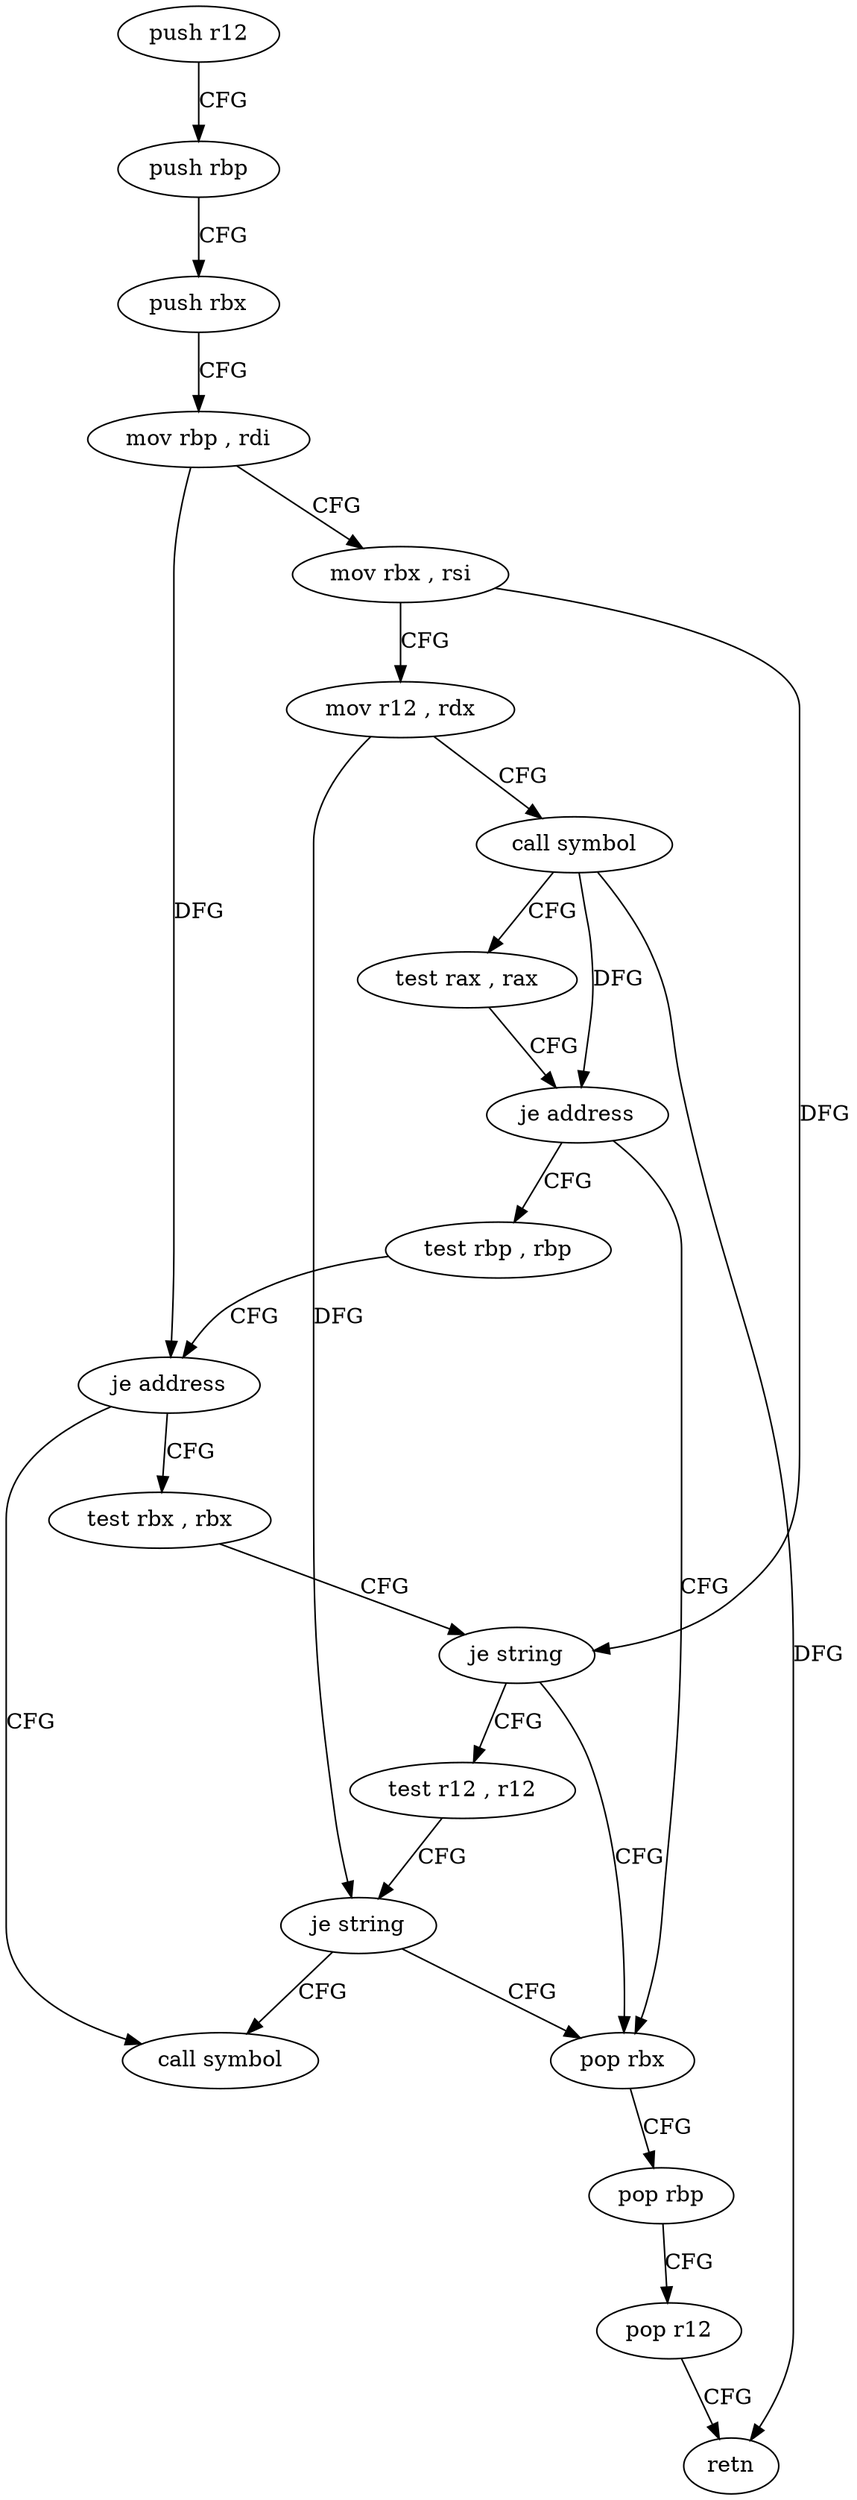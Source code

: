 digraph "func" {
"4377180" [label = "push r12" ]
"4377182" [label = "push rbp" ]
"4377183" [label = "push rbx" ]
"4377184" [label = "mov rbp , rdi" ]
"4377187" [label = "mov rbx , rsi" ]
"4377190" [label = "mov r12 , rdx" ]
"4377193" [label = "call symbol" ]
"4377198" [label = "test rax , rax" ]
"4377201" [label = "je address" ]
"4377208" [label = "test rbp , rbp" ]
"4377203" [label = "pop rbx" ]
"4377211" [label = "je address" ]
"4377223" [label = "call symbol" ]
"4377213" [label = "test rbx , rbx" ]
"4377204" [label = "pop rbp" ]
"4377205" [label = "pop r12" ]
"4377207" [label = "retn" ]
"4377216" [label = "je string" ]
"4377218" [label = "test r12 , r12" ]
"4377221" [label = "je string" ]
"4377180" -> "4377182" [ label = "CFG" ]
"4377182" -> "4377183" [ label = "CFG" ]
"4377183" -> "4377184" [ label = "CFG" ]
"4377184" -> "4377187" [ label = "CFG" ]
"4377184" -> "4377211" [ label = "DFG" ]
"4377187" -> "4377190" [ label = "CFG" ]
"4377187" -> "4377216" [ label = "DFG" ]
"4377190" -> "4377193" [ label = "CFG" ]
"4377190" -> "4377221" [ label = "DFG" ]
"4377193" -> "4377198" [ label = "CFG" ]
"4377193" -> "4377201" [ label = "DFG" ]
"4377193" -> "4377207" [ label = "DFG" ]
"4377198" -> "4377201" [ label = "CFG" ]
"4377201" -> "4377208" [ label = "CFG" ]
"4377201" -> "4377203" [ label = "CFG" ]
"4377208" -> "4377211" [ label = "CFG" ]
"4377203" -> "4377204" [ label = "CFG" ]
"4377211" -> "4377223" [ label = "CFG" ]
"4377211" -> "4377213" [ label = "CFG" ]
"4377213" -> "4377216" [ label = "CFG" ]
"4377204" -> "4377205" [ label = "CFG" ]
"4377205" -> "4377207" [ label = "CFG" ]
"4377216" -> "4377203" [ label = "CFG" ]
"4377216" -> "4377218" [ label = "CFG" ]
"4377218" -> "4377221" [ label = "CFG" ]
"4377221" -> "4377203" [ label = "CFG" ]
"4377221" -> "4377223" [ label = "CFG" ]
}
